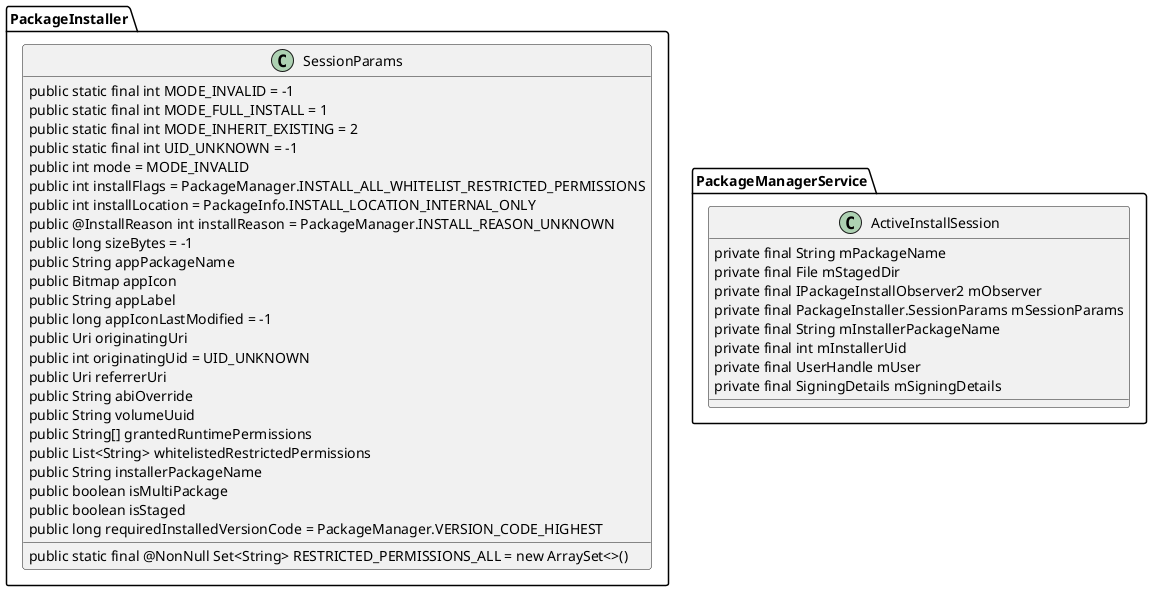 @startuml packageinstaller-install-package-class
class PackageInstaller.SessionParams {
    public static final int MODE_INVALID = -1
    public static final int MODE_FULL_INSTALL = 1
    public static final int MODE_INHERIT_EXISTING = 2
    public static final @NonNull Set<String> RESTRICTED_PERMISSIONS_ALL = new ArraySet<>()
    public static final int UID_UNKNOWN = -1
    public int mode = MODE_INVALID
    public int installFlags = PackageManager.INSTALL_ALL_WHITELIST_RESTRICTED_PERMISSIONS
    public int installLocation = PackageInfo.INSTALL_LOCATION_INTERNAL_ONLY
    public @InstallReason int installReason = PackageManager.INSTALL_REASON_UNKNOWN
    public long sizeBytes = -1
    public String appPackageName
    public Bitmap appIcon
    public String appLabel
    public long appIconLastModified = -1
    public Uri originatingUri
    public int originatingUid = UID_UNKNOWN
    public Uri referrerUri
    public String abiOverride
    public String volumeUuid
    public String[] grantedRuntimePermissions
    public List<String> whitelistedRestrictedPermissions
    public String installerPackageName
    public boolean isMultiPackage
    public boolean isStaged
    public long requiredInstalledVersionCode = PackageManager.VERSION_CODE_HIGHEST
}
class PackageManagerService.ActiveInstallSession {
    private final String mPackageName
    private final File mStagedDir
    private final IPackageInstallObserver2 mObserver
    private final PackageInstaller.SessionParams mSessionParams
    private final String mInstallerPackageName
    private final int mInstallerUid
    private final UserHandle mUser
    private final SigningDetails mSigningDetails
}
@enduml
